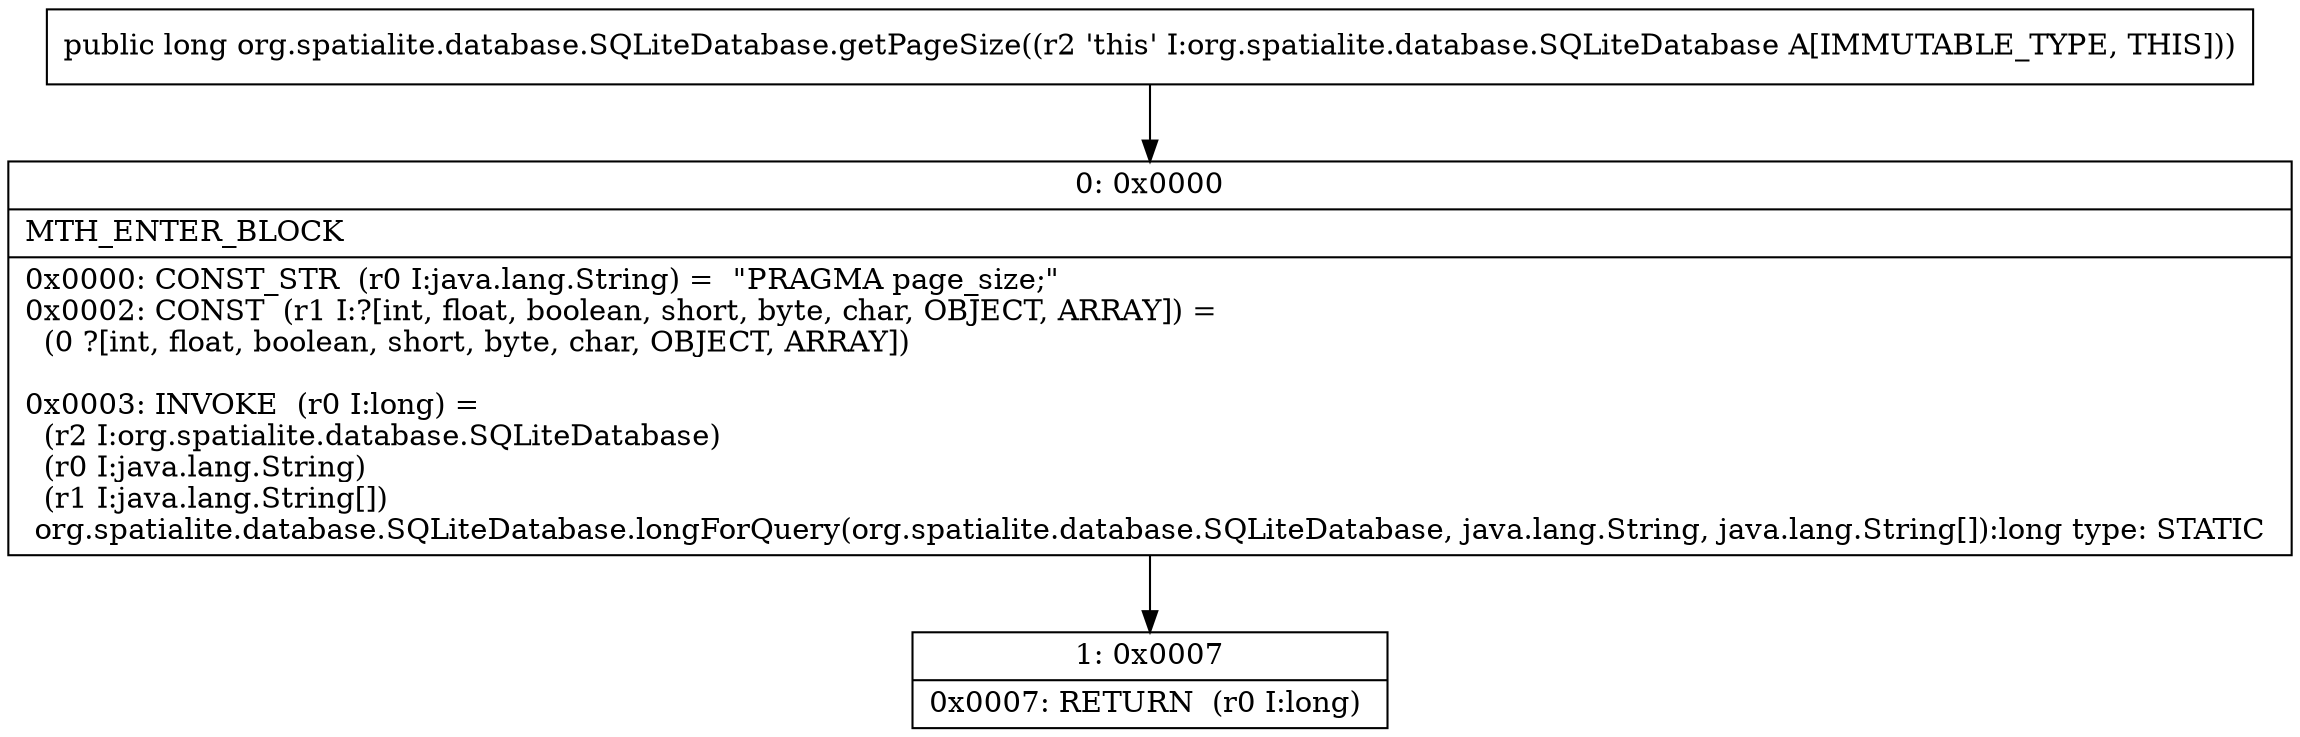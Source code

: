 digraph "CFG fororg.spatialite.database.SQLiteDatabase.getPageSize()J" {
Node_0 [shape=record,label="{0\:\ 0x0000|MTH_ENTER_BLOCK\l|0x0000: CONST_STR  (r0 I:java.lang.String) =  \"PRAGMA page_size;\" \l0x0002: CONST  (r1 I:?[int, float, boolean, short, byte, char, OBJECT, ARRAY]) = \l  (0 ?[int, float, boolean, short, byte, char, OBJECT, ARRAY])\l \l0x0003: INVOKE  (r0 I:long) = \l  (r2 I:org.spatialite.database.SQLiteDatabase)\l  (r0 I:java.lang.String)\l  (r1 I:java.lang.String[])\l org.spatialite.database.SQLiteDatabase.longForQuery(org.spatialite.database.SQLiteDatabase, java.lang.String, java.lang.String[]):long type: STATIC \l}"];
Node_1 [shape=record,label="{1\:\ 0x0007|0x0007: RETURN  (r0 I:long) \l}"];
MethodNode[shape=record,label="{public long org.spatialite.database.SQLiteDatabase.getPageSize((r2 'this' I:org.spatialite.database.SQLiteDatabase A[IMMUTABLE_TYPE, THIS])) }"];
MethodNode -> Node_0;
Node_0 -> Node_1;
}

